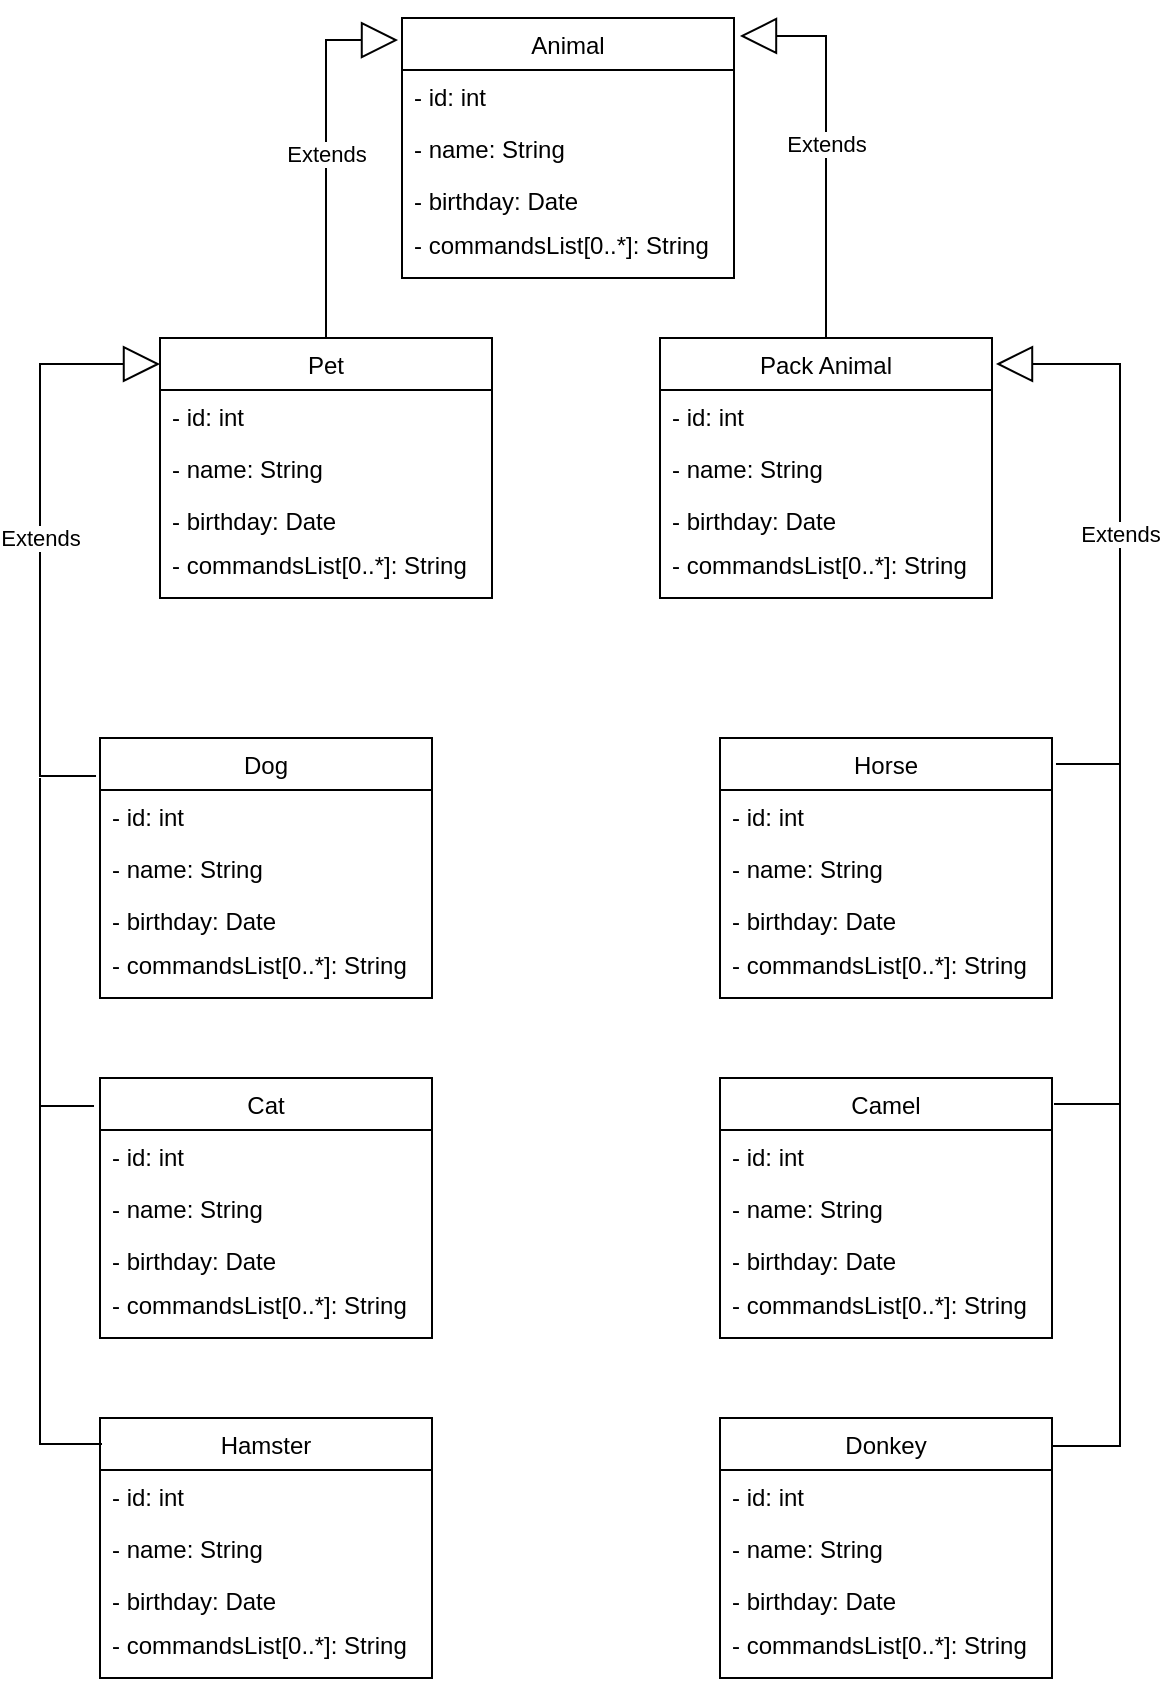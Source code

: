 <mxfile version="20.8.18" type="device"><diagram name="Страница 1" id="uwS281UcqV3xkScwJoOG"><mxGraphModel dx="1059" dy="1149" grid="1" gridSize="10" guides="1" tooltips="1" connect="1" arrows="1" fold="1" page="1" pageScale="1" pageWidth="827" pageHeight="1169" math="0" shadow="0"><root><mxCell id="0"/><mxCell id="1" parent="0"/><mxCell id="Trix9TSvKJ1Z9oQ_APDv-1" value="Animal" style="swimlane;fontStyle=0;childLayout=stackLayout;horizontal=1;startSize=26;fillColor=none;horizontalStack=0;resizeParent=1;resizeParentMax=0;resizeLast=0;collapsible=1;marginBottom=0;" vertex="1" parent="1"><mxGeometry x="331" y="120" width="166" height="130" as="geometry"/></mxCell><mxCell id="Trix9TSvKJ1Z9oQ_APDv-2" value="- id: int" style="text;strokeColor=none;fillColor=none;align=left;verticalAlign=top;spacingLeft=4;spacingRight=4;overflow=hidden;rotatable=0;points=[[0,0.5],[1,0.5]];portConstraint=eastwest;" vertex="1" parent="Trix9TSvKJ1Z9oQ_APDv-1"><mxGeometry y="26" width="166" height="26" as="geometry"/></mxCell><mxCell id="Trix9TSvKJ1Z9oQ_APDv-3" value="- name: String" style="text;strokeColor=none;fillColor=none;align=left;verticalAlign=top;spacingLeft=4;spacingRight=4;overflow=hidden;rotatable=0;points=[[0,0.5],[1,0.5]];portConstraint=eastwest;" vertex="1" parent="Trix9TSvKJ1Z9oQ_APDv-1"><mxGeometry y="52" width="166" height="26" as="geometry"/></mxCell><mxCell id="Trix9TSvKJ1Z9oQ_APDv-4" value="- birthday: Date" style="text;strokeColor=none;fillColor=none;align=left;verticalAlign=top;spacingLeft=4;spacingRight=4;overflow=hidden;rotatable=0;points=[[0,0.5],[1,0.5]];portConstraint=eastwest;" vertex="1" parent="Trix9TSvKJ1Z9oQ_APDv-1"><mxGeometry y="78" width="166" height="22" as="geometry"/></mxCell><mxCell id="Trix9TSvKJ1Z9oQ_APDv-5" value="- commandsList[0..*]: String" style="text;strokeColor=none;fillColor=none;align=left;verticalAlign=top;spacingLeft=4;spacingRight=4;overflow=hidden;rotatable=0;points=[[0,0.5],[1,0.5]];portConstraint=eastwest;" vertex="1" parent="Trix9TSvKJ1Z9oQ_APDv-1"><mxGeometry y="100" width="166" height="30" as="geometry"/></mxCell><mxCell id="Trix9TSvKJ1Z9oQ_APDv-48" value="Pet" style="swimlane;fontStyle=0;childLayout=stackLayout;horizontal=1;startSize=26;fillColor=none;horizontalStack=0;resizeParent=1;resizeParentMax=0;resizeLast=0;collapsible=1;marginBottom=0;" vertex="1" parent="1"><mxGeometry x="210" y="280" width="166" height="130" as="geometry"/></mxCell><mxCell id="Trix9TSvKJ1Z9oQ_APDv-49" value="- id: int" style="text;strokeColor=none;fillColor=none;align=left;verticalAlign=top;spacingLeft=4;spacingRight=4;overflow=hidden;rotatable=0;points=[[0,0.5],[1,0.5]];portConstraint=eastwest;" vertex="1" parent="Trix9TSvKJ1Z9oQ_APDv-48"><mxGeometry y="26" width="166" height="26" as="geometry"/></mxCell><mxCell id="Trix9TSvKJ1Z9oQ_APDv-50" value="- name: String" style="text;strokeColor=none;fillColor=none;align=left;verticalAlign=top;spacingLeft=4;spacingRight=4;overflow=hidden;rotatable=0;points=[[0,0.5],[1,0.5]];portConstraint=eastwest;" vertex="1" parent="Trix9TSvKJ1Z9oQ_APDv-48"><mxGeometry y="52" width="166" height="26" as="geometry"/></mxCell><mxCell id="Trix9TSvKJ1Z9oQ_APDv-51" value="- birthday: Date" style="text;strokeColor=none;fillColor=none;align=left;verticalAlign=top;spacingLeft=4;spacingRight=4;overflow=hidden;rotatable=0;points=[[0,0.5],[1,0.5]];portConstraint=eastwest;" vertex="1" parent="Trix9TSvKJ1Z9oQ_APDv-48"><mxGeometry y="78" width="166" height="22" as="geometry"/></mxCell><mxCell id="Trix9TSvKJ1Z9oQ_APDv-52" value="- commandsList[0..*]: String" style="text;strokeColor=none;fillColor=none;align=left;verticalAlign=top;spacingLeft=4;spacingRight=4;overflow=hidden;rotatable=0;points=[[0,0.5],[1,0.5]];portConstraint=eastwest;" vertex="1" parent="Trix9TSvKJ1Z9oQ_APDv-48"><mxGeometry y="100" width="166" height="30" as="geometry"/></mxCell><mxCell id="Trix9TSvKJ1Z9oQ_APDv-53" value="Pack Animal" style="swimlane;fontStyle=0;childLayout=stackLayout;horizontal=1;startSize=26;fillColor=none;horizontalStack=0;resizeParent=1;resizeParentMax=0;resizeLast=0;collapsible=1;marginBottom=0;" vertex="1" parent="1"><mxGeometry x="460" y="280" width="166" height="130" as="geometry"/></mxCell><mxCell id="Trix9TSvKJ1Z9oQ_APDv-54" value="- id: int" style="text;strokeColor=none;fillColor=none;align=left;verticalAlign=top;spacingLeft=4;spacingRight=4;overflow=hidden;rotatable=0;points=[[0,0.5],[1,0.5]];portConstraint=eastwest;" vertex="1" parent="Trix9TSvKJ1Z9oQ_APDv-53"><mxGeometry y="26" width="166" height="26" as="geometry"/></mxCell><mxCell id="Trix9TSvKJ1Z9oQ_APDv-55" value="- name: String" style="text;strokeColor=none;fillColor=none;align=left;verticalAlign=top;spacingLeft=4;spacingRight=4;overflow=hidden;rotatable=0;points=[[0,0.5],[1,0.5]];portConstraint=eastwest;" vertex="1" parent="Trix9TSvKJ1Z9oQ_APDv-53"><mxGeometry y="52" width="166" height="26" as="geometry"/></mxCell><mxCell id="Trix9TSvKJ1Z9oQ_APDv-56" value="- birthday: Date" style="text;strokeColor=none;fillColor=none;align=left;verticalAlign=top;spacingLeft=4;spacingRight=4;overflow=hidden;rotatable=0;points=[[0,0.5],[1,0.5]];portConstraint=eastwest;" vertex="1" parent="Trix9TSvKJ1Z9oQ_APDv-53"><mxGeometry y="78" width="166" height="22" as="geometry"/></mxCell><mxCell id="Trix9TSvKJ1Z9oQ_APDv-57" value="- commandsList[0..*]: String" style="text;strokeColor=none;fillColor=none;align=left;verticalAlign=top;spacingLeft=4;spacingRight=4;overflow=hidden;rotatable=0;points=[[0,0.5],[1,0.5]];portConstraint=eastwest;" vertex="1" parent="Trix9TSvKJ1Z9oQ_APDv-53"><mxGeometry y="100" width="166" height="30" as="geometry"/></mxCell><mxCell id="Trix9TSvKJ1Z9oQ_APDv-58" value="Dog" style="swimlane;fontStyle=0;childLayout=stackLayout;horizontal=1;startSize=26;fillColor=none;horizontalStack=0;resizeParent=1;resizeParentMax=0;resizeLast=0;collapsible=1;marginBottom=0;" vertex="1" parent="1"><mxGeometry x="180" y="480" width="166" height="130" as="geometry"/></mxCell><mxCell id="Trix9TSvKJ1Z9oQ_APDv-59" value="- id: int" style="text;strokeColor=none;fillColor=none;align=left;verticalAlign=top;spacingLeft=4;spacingRight=4;overflow=hidden;rotatable=0;points=[[0,0.5],[1,0.5]];portConstraint=eastwest;" vertex="1" parent="Trix9TSvKJ1Z9oQ_APDv-58"><mxGeometry y="26" width="166" height="26" as="geometry"/></mxCell><mxCell id="Trix9TSvKJ1Z9oQ_APDv-60" value="- name: String" style="text;strokeColor=none;fillColor=none;align=left;verticalAlign=top;spacingLeft=4;spacingRight=4;overflow=hidden;rotatable=0;points=[[0,0.5],[1,0.5]];portConstraint=eastwest;" vertex="1" parent="Trix9TSvKJ1Z9oQ_APDv-58"><mxGeometry y="52" width="166" height="26" as="geometry"/></mxCell><mxCell id="Trix9TSvKJ1Z9oQ_APDv-61" value="- birthday: Date" style="text;strokeColor=none;fillColor=none;align=left;verticalAlign=top;spacingLeft=4;spacingRight=4;overflow=hidden;rotatable=0;points=[[0,0.5],[1,0.5]];portConstraint=eastwest;" vertex="1" parent="Trix9TSvKJ1Z9oQ_APDv-58"><mxGeometry y="78" width="166" height="22" as="geometry"/></mxCell><mxCell id="Trix9TSvKJ1Z9oQ_APDv-62" value="- commandsList[0..*]: String" style="text;strokeColor=none;fillColor=none;align=left;verticalAlign=top;spacingLeft=4;spacingRight=4;overflow=hidden;rotatable=0;points=[[0,0.5],[1,0.5]];portConstraint=eastwest;" vertex="1" parent="Trix9TSvKJ1Z9oQ_APDv-58"><mxGeometry y="100" width="166" height="30" as="geometry"/></mxCell><mxCell id="Trix9TSvKJ1Z9oQ_APDv-63" value="Cat" style="swimlane;fontStyle=0;childLayout=stackLayout;horizontal=1;startSize=26;fillColor=none;horizontalStack=0;resizeParent=1;resizeParentMax=0;resizeLast=0;collapsible=1;marginBottom=0;" vertex="1" parent="1"><mxGeometry x="180" y="650" width="166" height="130" as="geometry"/></mxCell><mxCell id="Trix9TSvKJ1Z9oQ_APDv-64" value="- id: int" style="text;strokeColor=none;fillColor=none;align=left;verticalAlign=top;spacingLeft=4;spacingRight=4;overflow=hidden;rotatable=0;points=[[0,0.5],[1,0.5]];portConstraint=eastwest;" vertex="1" parent="Trix9TSvKJ1Z9oQ_APDv-63"><mxGeometry y="26" width="166" height="26" as="geometry"/></mxCell><mxCell id="Trix9TSvKJ1Z9oQ_APDv-65" value="- name: String" style="text;strokeColor=none;fillColor=none;align=left;verticalAlign=top;spacingLeft=4;spacingRight=4;overflow=hidden;rotatable=0;points=[[0,0.5],[1,0.5]];portConstraint=eastwest;" vertex="1" parent="Trix9TSvKJ1Z9oQ_APDv-63"><mxGeometry y="52" width="166" height="26" as="geometry"/></mxCell><mxCell id="Trix9TSvKJ1Z9oQ_APDv-66" value="- birthday: Date" style="text;strokeColor=none;fillColor=none;align=left;verticalAlign=top;spacingLeft=4;spacingRight=4;overflow=hidden;rotatable=0;points=[[0,0.5],[1,0.5]];portConstraint=eastwest;" vertex="1" parent="Trix9TSvKJ1Z9oQ_APDv-63"><mxGeometry y="78" width="166" height="22" as="geometry"/></mxCell><mxCell id="Trix9TSvKJ1Z9oQ_APDv-67" value="- commandsList[0..*]: String" style="text;strokeColor=none;fillColor=none;align=left;verticalAlign=top;spacingLeft=4;spacingRight=4;overflow=hidden;rotatable=0;points=[[0,0.5],[1,0.5]];portConstraint=eastwest;" vertex="1" parent="Trix9TSvKJ1Z9oQ_APDv-63"><mxGeometry y="100" width="166" height="30" as="geometry"/></mxCell><mxCell id="Trix9TSvKJ1Z9oQ_APDv-68" value="Hamster" style="swimlane;fontStyle=0;childLayout=stackLayout;horizontal=1;startSize=26;fillColor=none;horizontalStack=0;resizeParent=1;resizeParentMax=0;resizeLast=0;collapsible=1;marginBottom=0;" vertex="1" parent="1"><mxGeometry x="180" y="820" width="166" height="130" as="geometry"/></mxCell><mxCell id="Trix9TSvKJ1Z9oQ_APDv-69" value="- id: int" style="text;strokeColor=none;fillColor=none;align=left;verticalAlign=top;spacingLeft=4;spacingRight=4;overflow=hidden;rotatable=0;points=[[0,0.5],[1,0.5]];portConstraint=eastwest;" vertex="1" parent="Trix9TSvKJ1Z9oQ_APDv-68"><mxGeometry y="26" width="166" height="26" as="geometry"/></mxCell><mxCell id="Trix9TSvKJ1Z9oQ_APDv-70" value="- name: String" style="text;strokeColor=none;fillColor=none;align=left;verticalAlign=top;spacingLeft=4;spacingRight=4;overflow=hidden;rotatable=0;points=[[0,0.5],[1,0.5]];portConstraint=eastwest;" vertex="1" parent="Trix9TSvKJ1Z9oQ_APDv-68"><mxGeometry y="52" width="166" height="26" as="geometry"/></mxCell><mxCell id="Trix9TSvKJ1Z9oQ_APDv-71" value="- birthday: Date" style="text;strokeColor=none;fillColor=none;align=left;verticalAlign=top;spacingLeft=4;spacingRight=4;overflow=hidden;rotatable=0;points=[[0,0.5],[1,0.5]];portConstraint=eastwest;" vertex="1" parent="Trix9TSvKJ1Z9oQ_APDv-68"><mxGeometry y="78" width="166" height="22" as="geometry"/></mxCell><mxCell id="Trix9TSvKJ1Z9oQ_APDv-72" value="- commandsList[0..*]: String" style="text;strokeColor=none;fillColor=none;align=left;verticalAlign=top;spacingLeft=4;spacingRight=4;overflow=hidden;rotatable=0;points=[[0,0.5],[1,0.5]];portConstraint=eastwest;" vertex="1" parent="Trix9TSvKJ1Z9oQ_APDv-68"><mxGeometry y="100" width="166" height="30" as="geometry"/></mxCell><mxCell id="Trix9TSvKJ1Z9oQ_APDv-73" value="Horse" style="swimlane;fontStyle=0;childLayout=stackLayout;horizontal=1;startSize=26;fillColor=none;horizontalStack=0;resizeParent=1;resizeParentMax=0;resizeLast=0;collapsible=1;marginBottom=0;" vertex="1" parent="1"><mxGeometry x="490" y="480" width="166" height="130" as="geometry"/></mxCell><mxCell id="Trix9TSvKJ1Z9oQ_APDv-74" value="- id: int" style="text;strokeColor=none;fillColor=none;align=left;verticalAlign=top;spacingLeft=4;spacingRight=4;overflow=hidden;rotatable=0;points=[[0,0.5],[1,0.5]];portConstraint=eastwest;" vertex="1" parent="Trix9TSvKJ1Z9oQ_APDv-73"><mxGeometry y="26" width="166" height="26" as="geometry"/></mxCell><mxCell id="Trix9TSvKJ1Z9oQ_APDv-75" value="- name: String" style="text;strokeColor=none;fillColor=none;align=left;verticalAlign=top;spacingLeft=4;spacingRight=4;overflow=hidden;rotatable=0;points=[[0,0.5],[1,0.5]];portConstraint=eastwest;" vertex="1" parent="Trix9TSvKJ1Z9oQ_APDv-73"><mxGeometry y="52" width="166" height="26" as="geometry"/></mxCell><mxCell id="Trix9TSvKJ1Z9oQ_APDv-76" value="- birthday: Date" style="text;strokeColor=none;fillColor=none;align=left;verticalAlign=top;spacingLeft=4;spacingRight=4;overflow=hidden;rotatable=0;points=[[0,0.5],[1,0.5]];portConstraint=eastwest;" vertex="1" parent="Trix9TSvKJ1Z9oQ_APDv-73"><mxGeometry y="78" width="166" height="22" as="geometry"/></mxCell><mxCell id="Trix9TSvKJ1Z9oQ_APDv-77" value="- commandsList[0..*]: String" style="text;strokeColor=none;fillColor=none;align=left;verticalAlign=top;spacingLeft=4;spacingRight=4;overflow=hidden;rotatable=0;points=[[0,0.5],[1,0.5]];portConstraint=eastwest;" vertex="1" parent="Trix9TSvKJ1Z9oQ_APDv-73"><mxGeometry y="100" width="166" height="30" as="geometry"/></mxCell><mxCell id="Trix9TSvKJ1Z9oQ_APDv-78" value="Camel" style="swimlane;fontStyle=0;childLayout=stackLayout;horizontal=1;startSize=26;fillColor=none;horizontalStack=0;resizeParent=1;resizeParentMax=0;resizeLast=0;collapsible=1;marginBottom=0;" vertex="1" parent="1"><mxGeometry x="490" y="650" width="166" height="130" as="geometry"/></mxCell><mxCell id="Trix9TSvKJ1Z9oQ_APDv-79" value="- id: int" style="text;strokeColor=none;fillColor=none;align=left;verticalAlign=top;spacingLeft=4;spacingRight=4;overflow=hidden;rotatable=0;points=[[0,0.5],[1,0.5]];portConstraint=eastwest;" vertex="1" parent="Trix9TSvKJ1Z9oQ_APDv-78"><mxGeometry y="26" width="166" height="26" as="geometry"/></mxCell><mxCell id="Trix9TSvKJ1Z9oQ_APDv-80" value="- name: String" style="text;strokeColor=none;fillColor=none;align=left;verticalAlign=top;spacingLeft=4;spacingRight=4;overflow=hidden;rotatable=0;points=[[0,0.5],[1,0.5]];portConstraint=eastwest;" vertex="1" parent="Trix9TSvKJ1Z9oQ_APDv-78"><mxGeometry y="52" width="166" height="26" as="geometry"/></mxCell><mxCell id="Trix9TSvKJ1Z9oQ_APDv-81" value="- birthday: Date" style="text;strokeColor=none;fillColor=none;align=left;verticalAlign=top;spacingLeft=4;spacingRight=4;overflow=hidden;rotatable=0;points=[[0,0.5],[1,0.5]];portConstraint=eastwest;" vertex="1" parent="Trix9TSvKJ1Z9oQ_APDv-78"><mxGeometry y="78" width="166" height="22" as="geometry"/></mxCell><mxCell id="Trix9TSvKJ1Z9oQ_APDv-82" value="- commandsList[0..*]: String" style="text;strokeColor=none;fillColor=none;align=left;verticalAlign=top;spacingLeft=4;spacingRight=4;overflow=hidden;rotatable=0;points=[[0,0.5],[1,0.5]];portConstraint=eastwest;" vertex="1" parent="Trix9TSvKJ1Z9oQ_APDv-78"><mxGeometry y="100" width="166" height="30" as="geometry"/></mxCell><mxCell id="Trix9TSvKJ1Z9oQ_APDv-83" value="Donkey" style="swimlane;fontStyle=0;childLayout=stackLayout;horizontal=1;startSize=26;fillColor=none;horizontalStack=0;resizeParent=1;resizeParentMax=0;resizeLast=0;collapsible=1;marginBottom=0;" vertex="1" parent="1"><mxGeometry x="490" y="820" width="166" height="130" as="geometry"/></mxCell><mxCell id="Trix9TSvKJ1Z9oQ_APDv-84" value="- id: int" style="text;strokeColor=none;fillColor=none;align=left;verticalAlign=top;spacingLeft=4;spacingRight=4;overflow=hidden;rotatable=0;points=[[0,0.5],[1,0.5]];portConstraint=eastwest;" vertex="1" parent="Trix9TSvKJ1Z9oQ_APDv-83"><mxGeometry y="26" width="166" height="26" as="geometry"/></mxCell><mxCell id="Trix9TSvKJ1Z9oQ_APDv-85" value="- name: String" style="text;strokeColor=none;fillColor=none;align=left;verticalAlign=top;spacingLeft=4;spacingRight=4;overflow=hidden;rotatable=0;points=[[0,0.5],[1,0.5]];portConstraint=eastwest;" vertex="1" parent="Trix9TSvKJ1Z9oQ_APDv-83"><mxGeometry y="52" width="166" height="26" as="geometry"/></mxCell><mxCell id="Trix9TSvKJ1Z9oQ_APDv-86" value="- birthday: Date" style="text;strokeColor=none;fillColor=none;align=left;verticalAlign=top;spacingLeft=4;spacingRight=4;overflow=hidden;rotatable=0;points=[[0,0.5],[1,0.5]];portConstraint=eastwest;" vertex="1" parent="Trix9TSvKJ1Z9oQ_APDv-83"><mxGeometry y="78" width="166" height="22" as="geometry"/></mxCell><mxCell id="Trix9TSvKJ1Z9oQ_APDv-87" value="- commandsList[0..*]: String" style="text;strokeColor=none;fillColor=none;align=left;verticalAlign=top;spacingLeft=4;spacingRight=4;overflow=hidden;rotatable=0;points=[[0,0.5],[1,0.5]];portConstraint=eastwest;" vertex="1" parent="Trix9TSvKJ1Z9oQ_APDv-83"><mxGeometry y="100" width="166" height="30" as="geometry"/></mxCell><mxCell id="Trix9TSvKJ1Z9oQ_APDv-88" value="Extends" style="endArrow=block;endSize=16;endFill=0;html=1;rounded=0;exitX=0.5;exitY=0;exitDx=0;exitDy=0;entryX=-0.012;entryY=0.085;entryDx=0;entryDy=0;entryPerimeter=0;" edge="1" parent="1" source="Trix9TSvKJ1Z9oQ_APDv-48" target="Trix9TSvKJ1Z9oQ_APDv-1"><mxGeometry width="160" relative="1" as="geometry"><mxPoint x="330" y="590" as="sourcePoint"/><mxPoint x="490" y="590" as="targetPoint"/><Array as="points"><mxPoint x="293" y="131"/></Array></mxGeometry></mxCell><mxCell id="Trix9TSvKJ1Z9oQ_APDv-89" value="Extends" style="endArrow=block;endSize=16;endFill=0;html=1;rounded=0;exitX=0.5;exitY=0;exitDx=0;exitDy=0;entryX=1.018;entryY=0.069;entryDx=0;entryDy=0;entryPerimeter=0;" edge="1" parent="1" source="Trix9TSvKJ1Z9oQ_APDv-53" target="Trix9TSvKJ1Z9oQ_APDv-1"><mxGeometry width="160" relative="1" as="geometry"><mxPoint x="330" y="590" as="sourcePoint"/><mxPoint x="490" y="590" as="targetPoint"/><Array as="points"><mxPoint x="543" y="129"/></Array></mxGeometry></mxCell><mxCell id="Trix9TSvKJ1Z9oQ_APDv-90" value="Extends" style="endArrow=block;endSize=16;endFill=0;html=1;rounded=0;exitX=-0.012;exitY=0.146;exitDx=0;exitDy=0;exitPerimeter=0;entryX=0;entryY=0.1;entryDx=0;entryDy=0;entryPerimeter=0;" edge="1" parent="1" source="Trix9TSvKJ1Z9oQ_APDv-58" target="Trix9TSvKJ1Z9oQ_APDv-48"><mxGeometry width="160" relative="1" as="geometry"><mxPoint x="330" y="590" as="sourcePoint"/><mxPoint x="490" y="590" as="targetPoint"/><Array as="points"><mxPoint x="150" y="499"/><mxPoint x="150" y="293"/></Array></mxGeometry></mxCell><mxCell id="Trix9TSvKJ1Z9oQ_APDv-91" value="" style="endArrow=none;html=1;rounded=0;exitX=-0.018;exitY=0.108;exitDx=0;exitDy=0;exitPerimeter=0;" edge="1" parent="1" source="Trix9TSvKJ1Z9oQ_APDv-63"><mxGeometry width="50" height="50" relative="1" as="geometry"><mxPoint x="390" y="610" as="sourcePoint"/><mxPoint x="150" y="500" as="targetPoint"/><Array as="points"><mxPoint x="150" y="664"/></Array></mxGeometry></mxCell><mxCell id="Trix9TSvKJ1Z9oQ_APDv-92" value="" style="endArrow=none;html=1;rounded=0;entryX=0.006;entryY=0.1;entryDx=0;entryDy=0;entryPerimeter=0;" edge="1" parent="1" target="Trix9TSvKJ1Z9oQ_APDv-68"><mxGeometry width="50" height="50" relative="1" as="geometry"><mxPoint x="150" y="660" as="sourcePoint"/><mxPoint x="440" y="560" as="targetPoint"/><Array as="points"><mxPoint x="150" y="833"/></Array></mxGeometry></mxCell><mxCell id="Trix9TSvKJ1Z9oQ_APDv-93" value="Extends" style="endArrow=block;endSize=16;endFill=0;html=1;rounded=0;exitX=1.012;exitY=0.1;exitDx=0;exitDy=0;exitPerimeter=0;entryX=1.012;entryY=0.1;entryDx=0;entryDy=0;entryPerimeter=0;" edge="1" parent="1" source="Trix9TSvKJ1Z9oQ_APDv-73" target="Trix9TSvKJ1Z9oQ_APDv-53"><mxGeometry width="160" relative="1" as="geometry"><mxPoint x="330" y="590" as="sourcePoint"/><mxPoint x="490" y="590" as="targetPoint"/><Array as="points"><mxPoint x="690" y="493"/><mxPoint x="690" y="293"/></Array></mxGeometry></mxCell><mxCell id="Trix9TSvKJ1Z9oQ_APDv-94" value="" style="endArrow=none;html=1;rounded=0;exitX=1.006;exitY=0.1;exitDx=0;exitDy=0;exitPerimeter=0;" edge="1" parent="1" source="Trix9TSvKJ1Z9oQ_APDv-78"><mxGeometry width="50" height="50" relative="1" as="geometry"><mxPoint x="390" y="610" as="sourcePoint"/><mxPoint x="690" y="490" as="targetPoint"/><Array as="points"><mxPoint x="690" y="663"/></Array></mxGeometry></mxCell><mxCell id="Trix9TSvKJ1Z9oQ_APDv-95" value="" style="endArrow=none;html=1;rounded=0;exitX=1;exitY=0.108;exitDx=0;exitDy=0;exitPerimeter=0;" edge="1" parent="1" source="Trix9TSvKJ1Z9oQ_APDv-83"><mxGeometry width="50" height="50" relative="1" as="geometry"><mxPoint x="390" y="610" as="sourcePoint"/><mxPoint x="690" y="660" as="targetPoint"/><Array as="points"><mxPoint x="690" y="834"/></Array></mxGeometry></mxCell></root></mxGraphModel></diagram></mxfile>